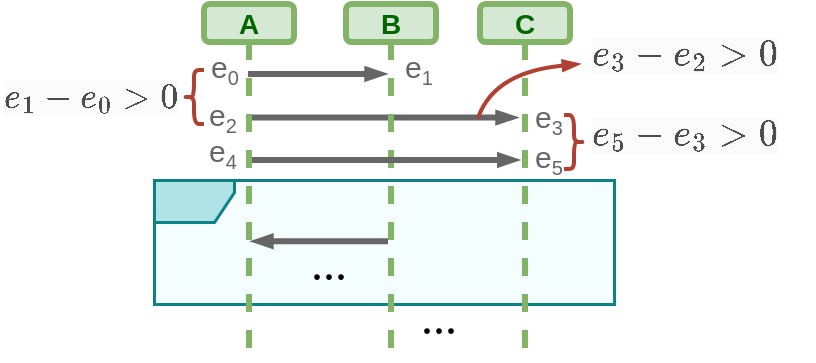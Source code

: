 <mxfile version="26.0.4">
  <diagram name="第 1 页" id="HyUsz8NJp9onLbRjgEd9">
    <mxGraphModel dx="1001" dy="604" grid="0" gridSize="10" guides="1" tooltips="1" connect="1" arrows="1" fold="1" page="1" pageScale="1" pageWidth="850" pageHeight="1100" math="1" shadow="0">
      <root>
        <mxCell id="0" />
        <mxCell id="1" parent="0" />
        <mxCell id="tRWuEwD7snQRo6Gy2zCz-79" value="" style="html=1;verticalAlign=bottom;endArrow=blockThin;curved=0;rounded=1;endFill=1;strokeColor=#666666;strokeWidth=3;endSize=3;" edge="1" parent="1">
          <mxGeometry x="-0.0" width="80" relative="1" as="geometry">
            <mxPoint x="319.502" y="119.8" as="sourcePoint" />
            <mxPoint x="454.5" y="119.8" as="targetPoint" />
            <mxPoint as="offset" />
          </mxGeometry>
        </mxCell>
        <mxCell id="tRWuEwD7snQRo6Gy2zCz-69" value="" style="shape=umlFrame;whiteSpace=wrap;html=1;pointerEvents=0;width=40;height=21;fillColor=#b0e3e6;strokeColor=#0e8088;fillStyle=auto;shadow=0;strokeWidth=1.5;gradientColor=none;swimlaneFillColor=light-dark(#F4FDFF,#002813);" vertex="1" parent="1">
          <mxGeometry x="273" y="151" width="230" height="62" as="geometry" />
        </mxCell>
        <mxCell id="tRWuEwD7snQRo6Gy2zCz-7" value="&lt;font face=&quot;Helvetica&quot; style=&quot;color: rgb(0, 102, 0); font-size: 14px;&quot;&gt;&lt;b style=&quot;&quot;&gt;B&lt;/b&gt;&lt;/font&gt;" style="shape=umlLifeline;perimeter=lifelinePerimeter;whiteSpace=wrap;html=1;container=1;dropTarget=0;collapsible=0;recursiveResize=0;outlineConnect=0;portConstraint=eastwest;newEdgeStyle={&quot;curved&quot;:0,&quot;rounded&quot;:0};size=19;fillColor=#d5e8d4;strokeColor=#82b366;strokeWidth=3;rounded=1;shadow=0;" vertex="1" parent="1">
          <mxGeometry x="369" y="63" width="45" height="177" as="geometry" />
        </mxCell>
        <mxCell id="tRWuEwD7snQRo6Gy2zCz-10" value="" style="html=1;verticalAlign=bottom;endArrow=blockThin;curved=0;rounded=1;endFill=1;strokeColor=#666666;strokeWidth=3;endSize=3;" edge="1" parent="1">
          <mxGeometry x="-0.0" width="80" relative="1" as="geometry">
            <mxPoint x="320.642" y="141.0" as="sourcePoint" />
            <mxPoint x="455.35" y="141" as="targetPoint" />
            <mxPoint as="offset" />
          </mxGeometry>
        </mxCell>
        <mxCell id="tRWuEwD7snQRo6Gy2zCz-66" value="&lt;font face=&quot;Verdana&quot; style=&quot;font-size: 24px;&quot;&gt;...&lt;/font&gt;" style="text;html=1;align=center;verticalAlign=middle;resizable=0;points=[];autosize=1;strokeColor=none;fillColor=none;" vertex="1" parent="1">
          <mxGeometry x="390" y="200" width="50" height="40" as="geometry" />
        </mxCell>
        <mxCell id="tRWuEwD7snQRo6Gy2zCz-67" value="&lt;font face=&quot;Verdana&quot; style=&quot;font-size: 24px;&quot;&gt;...&lt;/font&gt;" style="text;html=1;align=center;verticalAlign=middle;resizable=0;points=[];autosize=1;strokeColor=none;fillColor=none;" vertex="1" parent="1">
          <mxGeometry x="335" y="173" width="50" height="40" as="geometry" />
        </mxCell>
        <mxCell id="tRWuEwD7snQRo6Gy2zCz-70" value="" style="html=1;verticalAlign=bottom;endArrow=blockThin;curved=0;rounded=1;endFill=1;strokeColor=#666666;strokeWidth=3;endSize=3;" edge="1" parent="1">
          <mxGeometry x="-0.0" width="80" relative="1" as="geometry">
            <mxPoint x="320" y="98" as="sourcePoint" />
            <mxPoint x="389" y="98" as="targetPoint" />
            <mxPoint as="offset" />
          </mxGeometry>
        </mxCell>
        <mxCell id="tRWuEwD7snQRo6Gy2zCz-75" value="&lt;font face=&quot;Helvetica&quot; style=&quot;color: rgb(0, 102, 0); font-size: 14px;&quot;&gt;&lt;b style=&quot;&quot;&gt;A&lt;/b&gt;&lt;/font&gt;" style="shape=umlLifeline;perimeter=lifelinePerimeter;whiteSpace=wrap;html=1;container=1;dropTarget=0;collapsible=0;recursiveResize=0;outlineConnect=0;portConstraint=eastwest;newEdgeStyle={&quot;curved&quot;:0,&quot;rounded&quot;:0};size=19;fillColor=#d5e8d4;strokeColor=#82b366;strokeWidth=3;rounded=1;shadow=0;" vertex="1" parent="1">
          <mxGeometry x="298" y="63" width="45" height="177" as="geometry" />
        </mxCell>
        <mxCell id="tRWuEwD7snQRo6Gy2zCz-76" value="&lt;font style=&quot;color: rgb(102, 102, 102);&quot;&gt;&lt;span style=&quot;font-size: 15px;&quot;&gt;e&lt;/span&gt;&lt;sub style=&quot;&quot;&gt;&lt;font&gt;0&lt;/font&gt;&lt;/sub&gt;&lt;/font&gt;" style="text;html=1;align=center;verticalAlign=middle;resizable=0;points=[];autosize=1;strokeColor=none;fillColor=none;" vertex="1" parent="1">
          <mxGeometry x="288" y="81" width="40" height="30" as="geometry" />
        </mxCell>
        <mxCell id="tRWuEwD7snQRo6Gy2zCz-77" value="&lt;font style=&quot;color: rgb(102, 102, 102);&quot;&gt;&lt;span style=&quot;font-size: 15px;&quot;&gt;e&lt;/span&gt;&lt;sub style=&quot;&quot;&gt;&lt;font&gt;1&lt;/font&gt;&lt;/sub&gt;&lt;/font&gt;" style="text;html=1;align=center;verticalAlign=middle;resizable=0;points=[];autosize=1;strokeColor=none;fillColor=none;" vertex="1" parent="1">
          <mxGeometry x="385" y="81" width="40" height="30" as="geometry" />
        </mxCell>
        <mxCell id="tRWuEwD7snQRo6Gy2zCz-78" value="&lt;font style=&quot;color: rgb(102, 102, 102);&quot;&gt;&lt;span style=&quot;font-size: 15px;&quot;&gt;e&lt;/span&gt;&lt;sub style=&quot;&quot;&gt;&lt;font&gt;2&lt;/font&gt;&lt;/sub&gt;&lt;/font&gt;" style="text;html=1;align=center;verticalAlign=middle;resizable=0;points=[];autosize=1;strokeColor=none;fillColor=none;" vertex="1" parent="1">
          <mxGeometry x="287" y="105" width="40" height="30" as="geometry" />
        </mxCell>
        <mxCell id="tRWuEwD7snQRo6Gy2zCz-80" value="&lt;font face=&quot;Helvetica&quot; style=&quot;color: rgb(0, 102, 0); font-size: 14px;&quot;&gt;&lt;b style=&quot;&quot;&gt;C&lt;/b&gt;&lt;/font&gt;" style="shape=umlLifeline;perimeter=lifelinePerimeter;whiteSpace=wrap;html=1;container=1;dropTarget=0;collapsible=0;recursiveResize=0;outlineConnect=0;portConstraint=eastwest;newEdgeStyle={&quot;curved&quot;:0,&quot;rounded&quot;:0};size=19;fillColor=#d5e8d4;strokeColor=#82b366;strokeWidth=3;rounded=1;shadow=0;" vertex="1" parent="1">
          <mxGeometry x="436" y="63" width="45" height="177" as="geometry" />
        </mxCell>
        <mxCell id="tRWuEwD7snQRo6Gy2zCz-81" value="&lt;font style=&quot;color: rgb(102, 102, 102);&quot;&gt;&lt;span style=&quot;font-size: 15px;&quot;&gt;e&lt;/span&gt;&lt;sub style=&quot;&quot;&gt;&lt;font&gt;3&lt;/font&gt;&lt;/sub&gt;&lt;/font&gt;" style="text;html=1;align=center;verticalAlign=middle;resizable=0;points=[];autosize=1;strokeColor=none;fillColor=none;" vertex="1" parent="1">
          <mxGeometry x="450" y="106" width="40" height="30" as="geometry" />
        </mxCell>
        <mxCell id="tRWuEwD7snQRo6Gy2zCz-82" value="" style="shape=curlyBracket;whiteSpace=wrap;html=1;rounded=1;flipH=1;labelPosition=right;verticalLabelPosition=middle;align=left;verticalAlign=middle;strokeWidth=2;fillColor=#fad9d5;strokeColor=#ae4132;rotation=-180;" vertex="1" parent="1">
          <mxGeometry x="288" y="96" width="10" height="27" as="geometry" />
        </mxCell>
        <mxCell id="tRWuEwD7snQRo6Gy2zCz-86" value="" style="curved=1;endArrow=blockThin;html=1;rounded=0;endFill=1;strokeColor=light-dark(#ae4132, #ededed);endSize=4;strokeWidth=2;" edge="1" parent="1">
          <mxGeometry width="50" height="50" relative="1" as="geometry">
            <mxPoint x="435" y="120" as="sourcePoint" />
            <mxPoint x="486" y="93" as="targetPoint" />
            <Array as="points">
              <mxPoint x="443" y="97" />
            </Array>
          </mxGeometry>
        </mxCell>
        <mxCell id="tRWuEwD7snQRo6Gy2zCz-71" value="" style="html=1;verticalAlign=bottom;endArrow=blockThin;curved=0;rounded=1;endFill=1;strokeColor=#666666;strokeWidth=3;endSize=3;" edge="1" parent="1">
          <mxGeometry x="-0.0" width="80" relative="1" as="geometry">
            <mxPoint x="390.0" y="181.63" as="sourcePoint" />
            <mxPoint x="322" y="181.63" as="targetPoint" />
            <mxPoint as="offset" />
          </mxGeometry>
        </mxCell>
        <mxCell id="tRWuEwD7snQRo6Gy2zCz-90" value="&lt;font style=&quot;color: rgb(102, 102, 102);&quot;&gt;&lt;span style=&quot;font-size: 15px;&quot;&gt;e&lt;/span&gt;&lt;sub style=&quot;&quot;&gt;&lt;font&gt;4&lt;/font&gt;&lt;/sub&gt;&lt;/font&gt;" style="text;html=1;align=center;verticalAlign=middle;resizable=0;points=[];autosize=1;strokeColor=none;fillColor=none;" vertex="1" parent="1">
          <mxGeometry x="291" y="122" width="32" height="32" as="geometry" />
        </mxCell>
        <mxCell id="tRWuEwD7snQRo6Gy2zCz-91" value="&lt;font style=&quot;color: rgb(102, 102, 102);&quot;&gt;&lt;span style=&quot;font-size: 15px;&quot;&gt;e&lt;/span&gt;&lt;sub style=&quot;&quot;&gt;&lt;font&gt;5&lt;/font&gt;&lt;/sub&gt;&lt;/font&gt;" style="text;html=1;align=center;verticalAlign=middle;resizable=0;points=[];autosize=1;strokeColor=none;fillColor=none;" vertex="1" parent="1">
          <mxGeometry x="454" y="125" width="32" height="32" as="geometry" />
        </mxCell>
        <mxCell id="tRWuEwD7snQRo6Gy2zCz-93" value="" style="shape=curlyBracket;whiteSpace=wrap;html=1;rounded=1;flipH=0;labelPosition=right;verticalLabelPosition=middle;align=left;verticalAlign=middle;strokeWidth=2;fillColor=#fad9d5;strokeColor=#ae4132;rotation=-180;flipV=1;" vertex="1" parent="1">
          <mxGeometry x="478" y="118.5" width="10" height="27" as="geometry" />
        </mxCell>
        <mxCell id="tRWuEwD7snQRo6Gy2zCz-95" value="&lt;div style=&quot;forced-color-adjust: none; font-family: Helvetica; font-style: normal; font-variant-ligatures: normal; font-variant-caps: normal; font-weight: 400; letter-spacing: normal; orphans: 2; text-align: left; text-indent: 0px; text-transform: none; widows: 2; word-spacing: 0px; -webkit-text-stroke-width: 0px; white-space: normal; background-color: rgb(251, 251, 251); text-decoration-thickness: initial; text-decoration-style: initial; text-decoration-color: initial; line-height: 12px;&quot;&gt;&lt;font face=&quot;Helvetica&quot; style=&quot;forced-color-adjust: none; line-height: 18px; color: light-dark(rgb(77, 77, 77), rgb(255, 255, 255)); font-size: 15px;&quot;&gt;&lt;span style=&quot;forced-color-adjust: none; background-color: transparent; text-wrap-mode: nowrap;&quot;&gt;\(e_1 - e_0 &amp;gt;0\)&lt;/span&gt;&lt;/font&gt;&lt;/div&gt;" style="text;whiteSpace=wrap;html=1;" vertex="1" parent="1">
          <mxGeometry x="196" y="94" width="95" height="31" as="geometry" />
        </mxCell>
        <mxCell id="tRWuEwD7snQRo6Gy2zCz-96" value="&lt;div style=&quot;forced-color-adjust: none; font-family: Helvetica; font-style: normal; font-variant-ligatures: normal; font-variant-caps: normal; font-weight: 400; letter-spacing: normal; orphans: 2; text-align: left; text-indent: 0px; text-transform: none; widows: 2; word-spacing: 0px; -webkit-text-stroke-width: 0px; white-space: normal; background-color: rgb(251, 251, 251); text-decoration-thickness: initial; text-decoration-style: initial; text-decoration-color: initial; line-height: 12px;&quot;&gt;&lt;font face=&quot;Helvetica&quot; style=&quot;forced-color-adjust: none; line-height: 18px; color: light-dark(rgb(77, 77, 77), rgb(255, 255, 255)); font-size: 16px;&quot;&gt;&lt;span style=&quot;forced-color-adjust: none; background-color: transparent; text-wrap-mode: nowrap;&quot;&gt;\(e_3 - e_2 &amp;gt;0\)&lt;/span&gt;&lt;/font&gt;&lt;/div&gt;" style="text;whiteSpace=wrap;html=1;" vertex="1" parent="1">
          <mxGeometry x="490" y="73" width="113" height="33" as="geometry" />
        </mxCell>
        <mxCell id="tRWuEwD7snQRo6Gy2zCz-97" value="&lt;div style=&quot;forced-color-adjust: none; font-family: Helvetica; font-style: normal; font-variant-ligatures: normal; font-variant-caps: normal; font-weight: 400; letter-spacing: normal; orphans: 2; text-align: left; text-indent: 0px; text-transform: none; widows: 2; word-spacing: 0px; -webkit-text-stroke-width: 0px; white-space: normal; background-color: rgb(251, 251, 251); text-decoration-thickness: initial; text-decoration-style: initial; text-decoration-color: initial; line-height: 12px;&quot;&gt;&lt;font face=&quot;Helvetica&quot; style=&quot;forced-color-adjust: none; line-height: 18px; color: light-dark(rgb(77, 77, 77), rgb(255, 255, 255)); font-size: 16px;&quot;&gt;&lt;span style=&quot;forced-color-adjust: none; background-color: transparent; text-wrap-mode: nowrap;&quot;&gt;\(e_5 - e_3 &amp;gt;0\)&lt;/span&gt;&lt;/font&gt;&lt;/div&gt;" style="text;whiteSpace=wrap;html=1;" vertex="1" parent="1">
          <mxGeometry x="490" y="112.5" width="113" height="33" as="geometry" />
        </mxCell>
      </root>
    </mxGraphModel>
  </diagram>
</mxfile>

